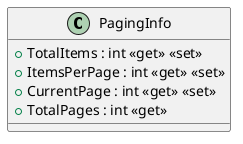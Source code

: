@startuml
class PagingInfo {
    + TotalItems : int <<get>> <<set>>
    + ItemsPerPage : int <<get>> <<set>>
    + CurrentPage : int <<get>> <<set>>
    + TotalPages : int <<get>>
}
@enduml
